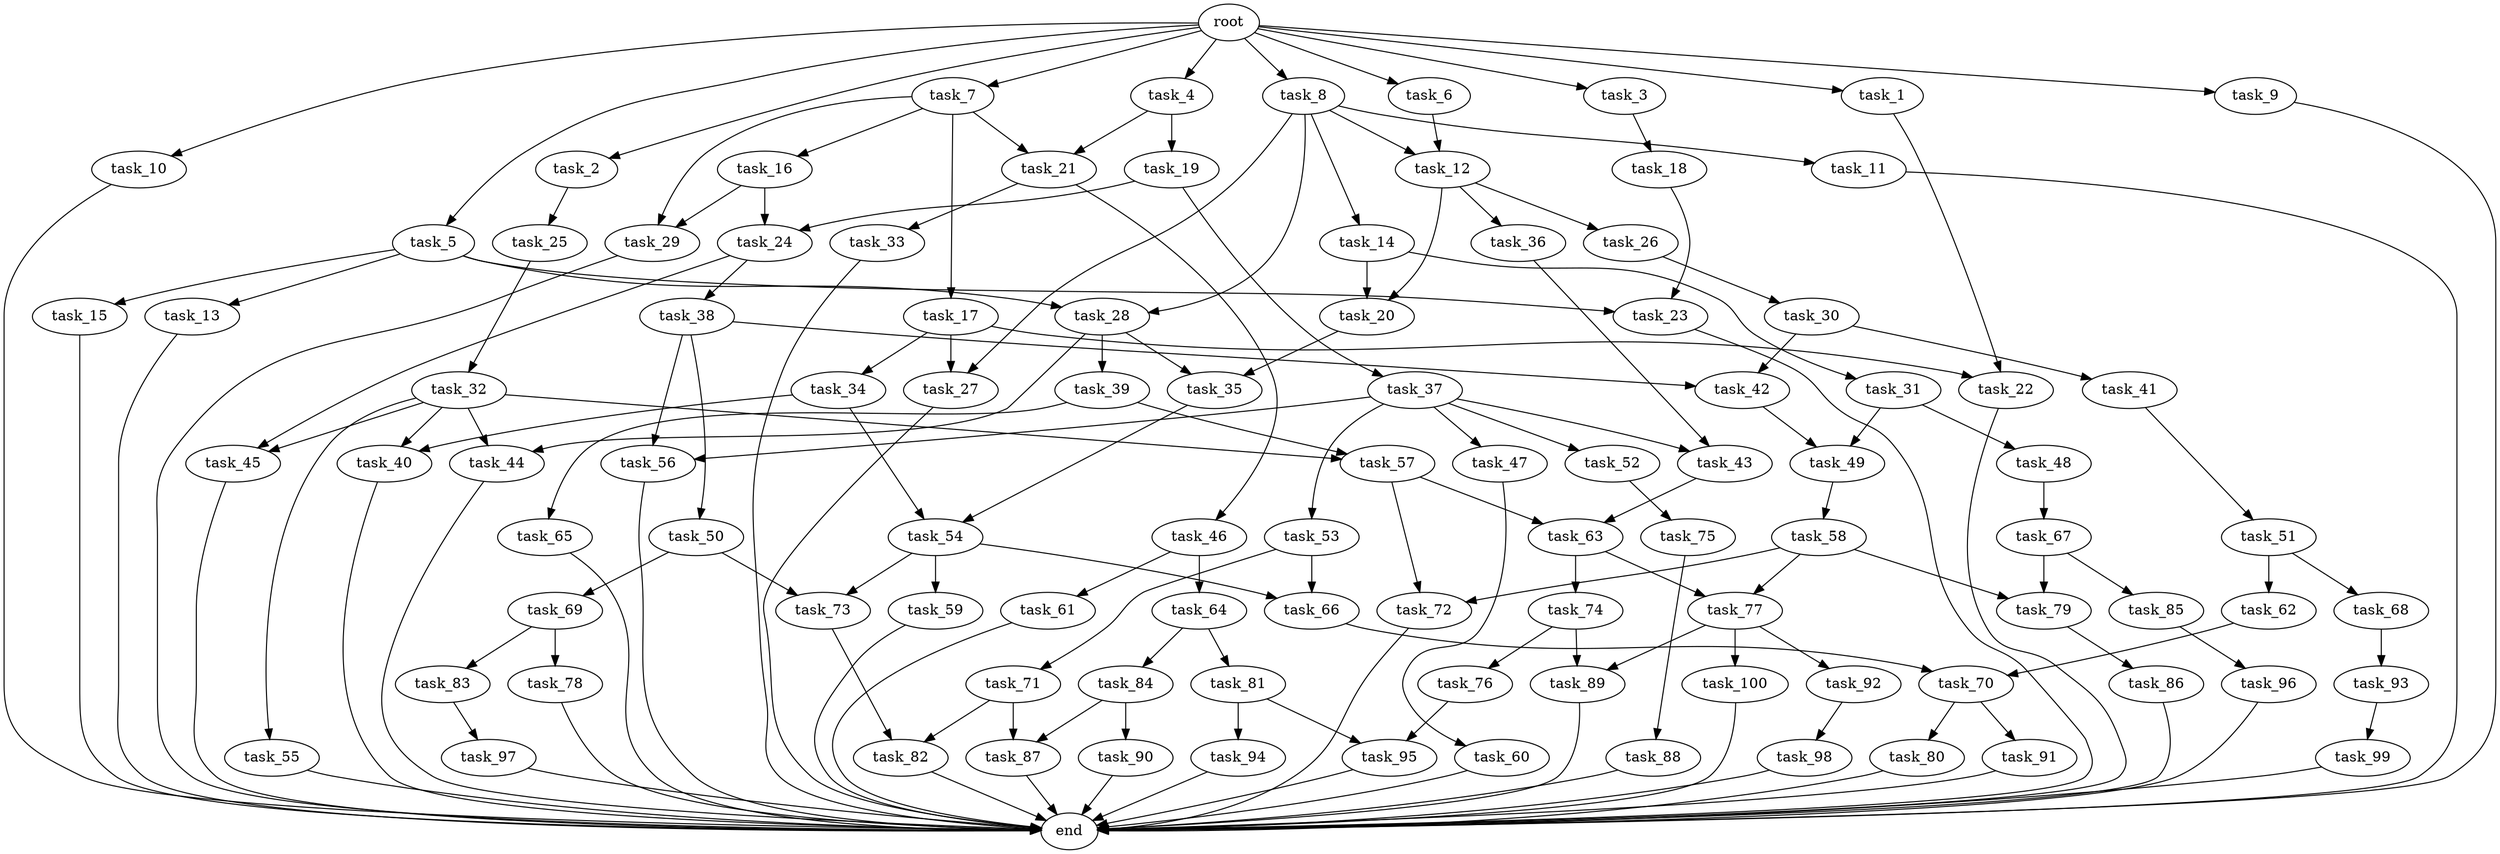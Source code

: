 digraph G {
  task_75 [size="5.486504e+11"];
  task_100 [size="8.115715e+11"];
  task_92 [size="9.723176e+11"];
  task_19 [size="5.227712e+11"];
  task_68 [size="6.917192e+11"];
  task_71 [size="8.778465e+11"];
  task_60 [size="5.619532e+11"];
  task_73 [size="1.832881e+11"];
  task_50 [size="6.792725e+11"];
  task_31 [size="7.530514e+11"];
  task_10 [size="3.643213e+11"];
  task_49 [size="7.166211e+11"];
  task_88 [size="9.703782e+11"];
  task_12 [size="5.982472e+11"];
  task_79 [size="2.325410e+11"];
  task_37 [size="7.736733e+11"];
  task_61 [size="7.558608e+11"];
  task_42 [size="4.257410e+11"];
  task_51 [size="6.112492e+11"];
  root [size="0.000000e+00"];
  task_56 [size="7.571455e+11"];
  task_95 [size="2.598744e+10"];
  task_22 [size="7.423514e+11"];
  task_32 [size="6.909467e+11"];
  task_25 [size="4.582984e+11"];
  task_99 [size="5.520755e+11"];
  task_96 [size="9.496466e+11"];
  task_36 [size="2.037135e+11"];
  task_16 [size="9.577190e+11"];
  task_33 [size="4.409413e+11"];
  task_27 [size="1.732395e+11"];
  task_89 [size="3.044225e+11"];
  end [size="0.000000e+00"];
  task_7 [size="5.666015e+11"];
  task_26 [size="2.395911e+11"];
  task_87 [size="1.970394e+11"];
  task_2 [size="6.945881e+11"];
  task_21 [size="5.369672e+11"];
  task_28 [size="3.415330e+11"];
  task_69 [size="5.826870e+11"];
  task_13 [size="5.782914e+11"];
  task_48 [size="5.214386e+11"];
  task_55 [size="1.240161e+11"];
  task_81 [size="5.028228e+11"];
  task_11 [size="9.418641e+11"];
  task_5 [size="6.220578e+11"];
  task_62 [size="9.787490e+11"];
  task_93 [size="2.662329e+11"];
  task_54 [size="1.450907e+11"];
  task_52 [size="5.836604e+11"];
  task_29 [size="8.142067e+11"];
  task_85 [size="6.772849e+11"];
  task_44 [size="6.997776e+11"];
  task_8 [size="8.319571e+10"];
  task_38 [size="9.781784e+11"];
  task_9 [size="3.998682e+11"];
  task_63 [size="6.356847e+11"];
  task_65 [size="1.952114e+11"];
  task_59 [size="7.528179e+11"];
  task_34 [size="2.926624e+11"];
  task_20 [size="4.389393e+11"];
  task_1 [size="3.835793e+11"];
  task_23 [size="7.335506e+11"];
  task_6 [size="2.921237e+10"];
  task_74 [size="4.423929e+11"];
  task_97 [size="6.999955e+10"];
  task_57 [size="8.745600e+10"];
  task_67 [size="2.456769e+11"];
  task_64 [size="4.417753e+11"];
  task_66 [size="8.685556e+11"];
  task_45 [size="7.577691e+11"];
  task_82 [size="7.904797e+11"];
  task_86 [size="7.363128e+11"];
  task_40 [size="6.403066e+11"];
  task_84 [size="9.764032e+10"];
  task_17 [size="6.657075e+11"];
  task_15 [size="4.842946e+11"];
  task_43 [size="5.892126e+11"];
  task_53 [size="6.697153e+11"];
  task_4 [size="6.695345e+11"];
  task_76 [size="7.157247e+11"];
  task_77 [size="6.855548e+11"];
  task_30 [size="7.002686e+11"];
  task_72 [size="4.302681e+11"];
  task_94 [size="7.910820e+11"];
  task_80 [size="6.991682e+11"];
  task_46 [size="8.533895e+11"];
  task_90 [size="9.082730e+11"];
  task_39 [size="8.251640e+11"];
  task_14 [size="2.533168e+10"];
  task_18 [size="2.785021e+11"];
  task_3 [size="3.550705e+11"];
  task_24 [size="6.355989e+11"];
  task_98 [size="8.681211e+11"];
  task_35 [size="8.602315e+11"];
  task_58 [size="6.679661e+11"];
  task_78 [size="9.157528e+11"];
  task_47 [size="6.481051e+11"];
  task_83 [size="5.858704e+10"];
  task_70 [size="1.552958e+11"];
  task_91 [size="3.996312e+11"];
  task_41 [size="6.033396e+11"];

  task_75 -> task_88 [size="9.703782e+08"];
  task_100 -> end [size="1.000000e-12"];
  task_92 -> task_98 [size="8.681211e+08"];
  task_19 -> task_37 [size="7.736733e+08"];
  task_19 -> task_24 [size="3.177994e+08"];
  task_68 -> task_93 [size="2.662329e+08"];
  task_71 -> task_82 [size="3.952399e+08"];
  task_71 -> task_87 [size="9.851971e+07"];
  task_60 -> end [size="1.000000e-12"];
  task_73 -> task_82 [size="3.952399e+08"];
  task_50 -> task_69 [size="5.826870e+08"];
  task_50 -> task_73 [size="9.164406e+07"];
  task_31 -> task_48 [size="5.214386e+08"];
  task_31 -> task_49 [size="3.583106e+08"];
  task_10 -> end [size="1.000000e-12"];
  task_49 -> task_58 [size="6.679661e+08"];
  task_88 -> end [size="1.000000e-12"];
  task_12 -> task_20 [size="2.194697e+08"];
  task_12 -> task_26 [size="2.395911e+08"];
  task_12 -> task_36 [size="2.037135e+08"];
  task_79 -> task_86 [size="7.363128e+08"];
  task_37 -> task_43 [size="2.946063e+08"];
  task_37 -> task_52 [size="5.836604e+08"];
  task_37 -> task_53 [size="6.697153e+08"];
  task_37 -> task_56 [size="3.785728e+08"];
  task_37 -> task_47 [size="6.481051e+08"];
  task_61 -> end [size="1.000000e-12"];
  task_42 -> task_49 [size="3.583106e+08"];
  task_51 -> task_68 [size="6.917192e+08"];
  task_51 -> task_62 [size="9.787490e+08"];
  root -> task_4 [size="1.000000e-12"];
  root -> task_7 [size="1.000000e-12"];
  root -> task_9 [size="1.000000e-12"];
  root -> task_1 [size="1.000000e-12"];
  root -> task_5 [size="1.000000e-12"];
  root -> task_2 [size="1.000000e-12"];
  root -> task_3 [size="1.000000e-12"];
  root -> task_6 [size="1.000000e-12"];
  root -> task_10 [size="1.000000e-12"];
  root -> task_8 [size="1.000000e-12"];
  task_56 -> end [size="1.000000e-12"];
  task_95 -> end [size="1.000000e-12"];
  task_22 -> end [size="1.000000e-12"];
  task_32 -> task_45 [size="3.788846e+08"];
  task_32 -> task_40 [size="3.201533e+08"];
  task_32 -> task_44 [size="3.498888e+08"];
  task_32 -> task_57 [size="4.372800e+07"];
  task_32 -> task_55 [size="1.240161e+08"];
  task_25 -> task_32 [size="6.909467e+08"];
  task_99 -> end [size="1.000000e-12"];
  task_96 -> end [size="1.000000e-12"];
  task_36 -> task_43 [size="2.946063e+08"];
  task_16 -> task_24 [size="3.177994e+08"];
  task_16 -> task_29 [size="4.071033e+08"];
  task_33 -> end [size="1.000000e-12"];
  task_27 -> end [size="1.000000e-12"];
  task_89 -> end [size="1.000000e-12"];
  task_7 -> task_17 [size="6.657075e+08"];
  task_7 -> task_16 [size="9.577190e+08"];
  task_7 -> task_29 [size="4.071033e+08"];
  task_7 -> task_21 [size="2.684836e+08"];
  task_26 -> task_30 [size="7.002686e+08"];
  task_87 -> end [size="1.000000e-12"];
  task_2 -> task_25 [size="4.582984e+08"];
  task_21 -> task_33 [size="4.409413e+08"];
  task_21 -> task_46 [size="8.533895e+08"];
  task_28 -> task_35 [size="4.301158e+08"];
  task_28 -> task_39 [size="8.251640e+08"];
  task_28 -> task_44 [size="3.498888e+08"];
  task_69 -> task_78 [size="9.157528e+08"];
  task_69 -> task_83 [size="5.858704e+07"];
  task_13 -> end [size="1.000000e-12"];
  task_48 -> task_67 [size="2.456769e+08"];
  task_55 -> end [size="1.000000e-12"];
  task_81 -> task_94 [size="7.910820e+08"];
  task_81 -> task_95 [size="1.299372e+07"];
  task_11 -> end [size="1.000000e-12"];
  task_5 -> task_13 [size="5.782914e+08"];
  task_5 -> task_15 [size="4.842946e+08"];
  task_5 -> task_28 [size="1.707665e+08"];
  task_5 -> task_23 [size="3.667753e+08"];
  task_62 -> task_70 [size="7.764790e+07"];
  task_93 -> task_99 [size="5.520755e+08"];
  task_54 -> task_66 [size="4.342778e+08"];
  task_54 -> task_59 [size="7.528179e+08"];
  task_54 -> task_73 [size="9.164406e+07"];
  task_52 -> task_75 [size="5.486504e+08"];
  task_29 -> end [size="1.000000e-12"];
  task_85 -> task_96 [size="9.496466e+08"];
  task_44 -> end [size="1.000000e-12"];
  task_8 -> task_27 [size="8.661974e+07"];
  task_8 -> task_28 [size="1.707665e+08"];
  task_8 -> task_12 [size="2.991236e+08"];
  task_8 -> task_14 [size="2.533168e+07"];
  task_8 -> task_11 [size="9.418641e+08"];
  task_38 -> task_50 [size="6.792725e+08"];
  task_38 -> task_42 [size="2.128705e+08"];
  task_38 -> task_56 [size="3.785728e+08"];
  task_9 -> end [size="1.000000e-12"];
  task_63 -> task_77 [size="3.427774e+08"];
  task_63 -> task_74 [size="4.423929e+08"];
  task_65 -> end [size="1.000000e-12"];
  task_59 -> end [size="1.000000e-12"];
  task_34 -> task_54 [size="7.254537e+07"];
  task_34 -> task_40 [size="3.201533e+08"];
  task_20 -> task_35 [size="4.301158e+08"];
  task_1 -> task_22 [size="3.711757e+08"];
  task_23 -> end [size="1.000000e-12"];
  task_6 -> task_12 [size="2.991236e+08"];
  task_74 -> task_76 [size="7.157247e+08"];
  task_74 -> task_89 [size="1.522113e+08"];
  task_97 -> end [size="1.000000e-12"];
  task_57 -> task_72 [size="2.151340e+08"];
  task_57 -> task_63 [size="3.178424e+08"];
  task_67 -> task_79 [size="1.162705e+08"];
  task_67 -> task_85 [size="6.772849e+08"];
  task_64 -> task_81 [size="5.028228e+08"];
  task_64 -> task_84 [size="9.764032e+07"];
  task_66 -> task_70 [size="7.764790e+07"];
  task_45 -> end [size="1.000000e-12"];
  task_82 -> end [size="1.000000e-12"];
  task_86 -> end [size="1.000000e-12"];
  task_40 -> end [size="1.000000e-12"];
  task_84 -> task_87 [size="9.851971e+07"];
  task_84 -> task_90 [size="9.082730e+08"];
  task_17 -> task_34 [size="2.926624e+08"];
  task_17 -> task_22 [size="3.711757e+08"];
  task_17 -> task_27 [size="8.661974e+07"];
  task_15 -> end [size="1.000000e-12"];
  task_43 -> task_63 [size="3.178424e+08"];
  task_53 -> task_66 [size="4.342778e+08"];
  task_53 -> task_71 [size="8.778465e+08"];
  task_4 -> task_21 [size="2.684836e+08"];
  task_4 -> task_19 [size="5.227712e+08"];
  task_76 -> task_95 [size="1.299372e+07"];
  task_77 -> task_92 [size="9.723176e+08"];
  task_77 -> task_89 [size="1.522113e+08"];
  task_77 -> task_100 [size="8.115715e+08"];
  task_30 -> task_41 [size="6.033396e+08"];
  task_30 -> task_42 [size="2.128705e+08"];
  task_72 -> end [size="1.000000e-12"];
  task_94 -> end [size="1.000000e-12"];
  task_80 -> end [size="1.000000e-12"];
  task_46 -> task_61 [size="7.558608e+08"];
  task_46 -> task_64 [size="4.417753e+08"];
  task_90 -> end [size="1.000000e-12"];
  task_39 -> task_57 [size="4.372800e+07"];
  task_39 -> task_65 [size="1.952114e+08"];
  task_14 -> task_31 [size="7.530514e+08"];
  task_14 -> task_20 [size="2.194697e+08"];
  task_18 -> task_23 [size="3.667753e+08"];
  task_3 -> task_18 [size="2.785021e+08"];
  task_24 -> task_45 [size="3.788846e+08"];
  task_24 -> task_38 [size="9.781784e+08"];
  task_98 -> end [size="1.000000e-12"];
  task_35 -> task_54 [size="7.254537e+07"];
  task_58 -> task_72 [size="2.151340e+08"];
  task_58 -> task_77 [size="3.427774e+08"];
  task_58 -> task_79 [size="1.162705e+08"];
  task_78 -> end [size="1.000000e-12"];
  task_47 -> task_60 [size="5.619532e+08"];
  task_83 -> task_97 [size="6.999955e+07"];
  task_70 -> task_91 [size="3.996312e+08"];
  task_70 -> task_80 [size="6.991682e+08"];
  task_91 -> end [size="1.000000e-12"];
  task_41 -> task_51 [size="6.112492e+08"];
}
